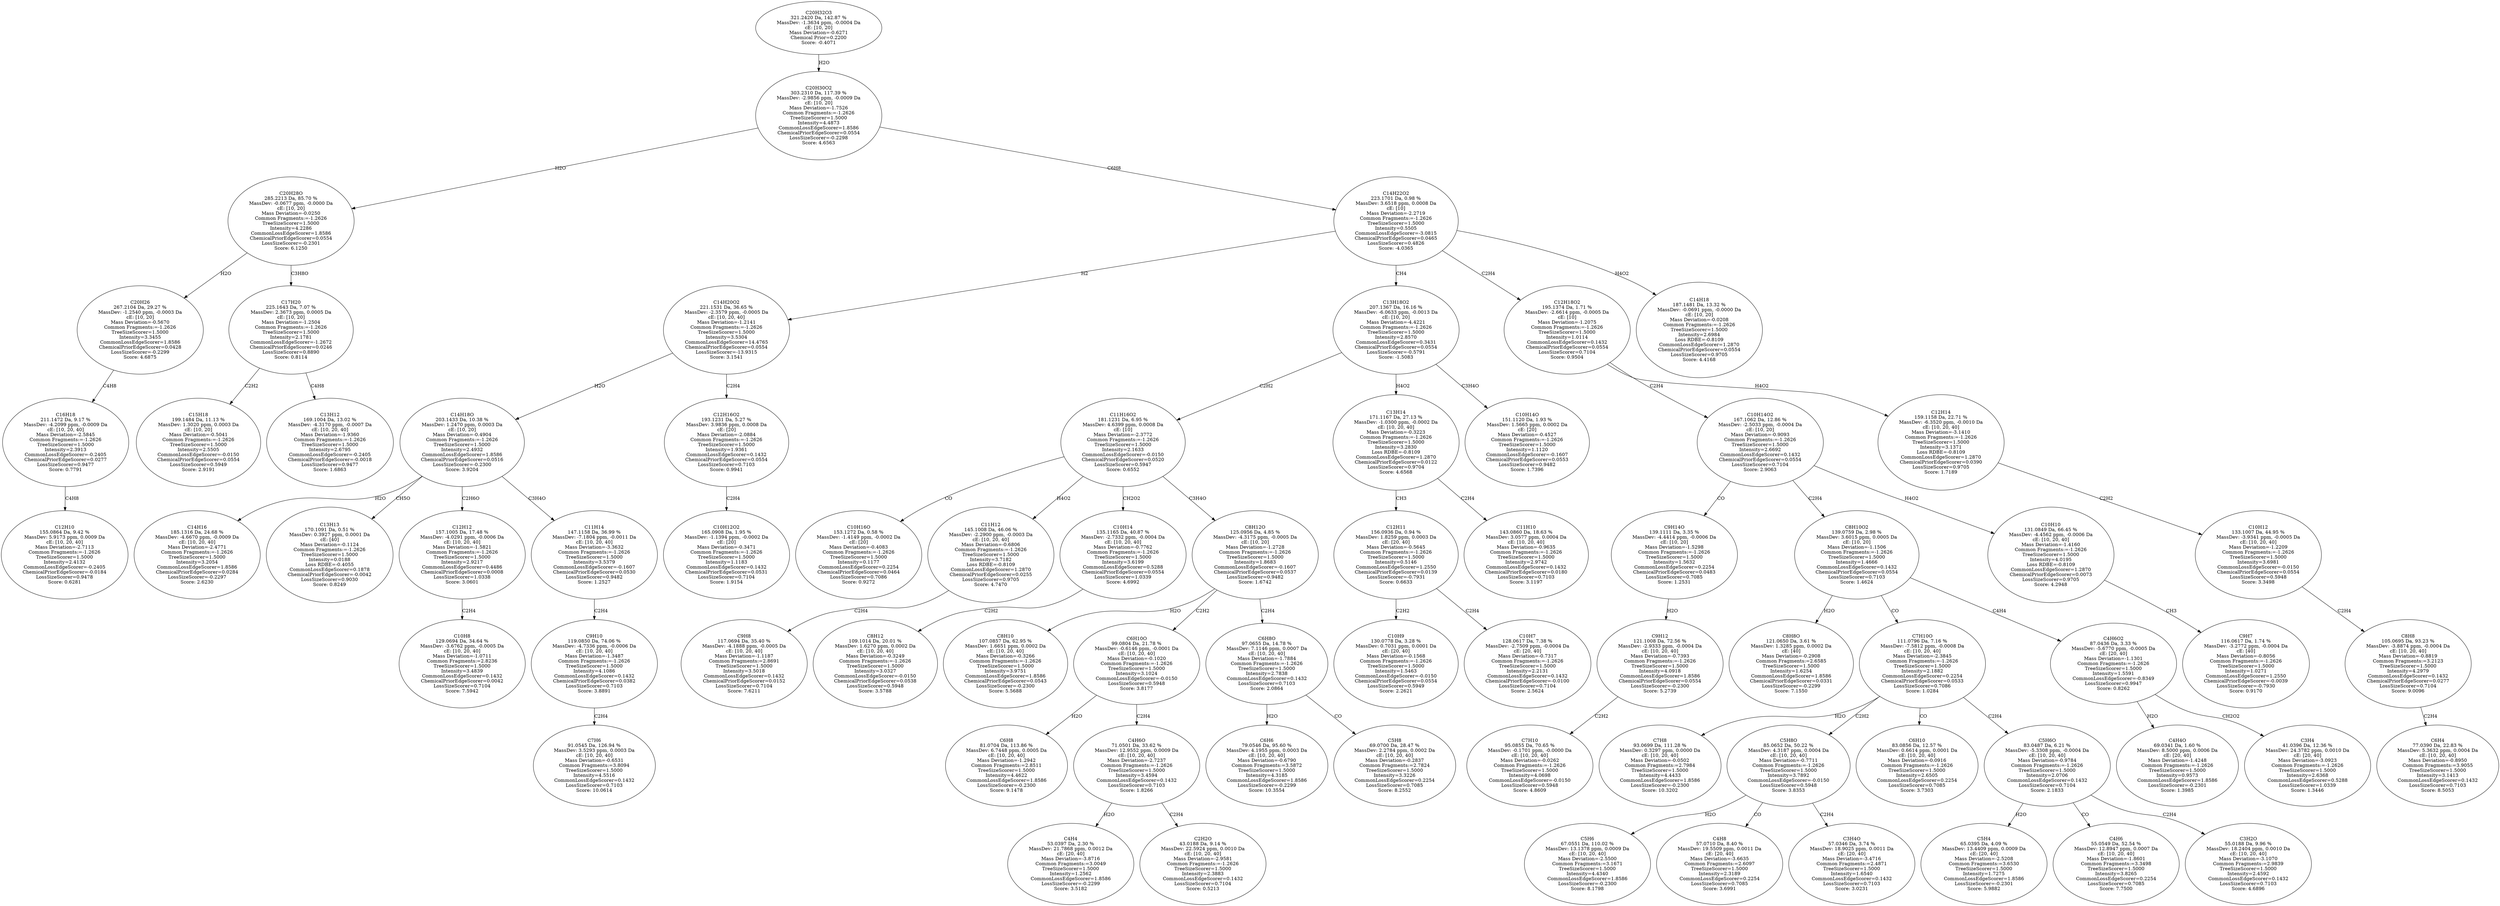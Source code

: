 strict digraph {
v1 [label="C12H10\n155.0864 Da, 9.42 %\nMassDev: 5.9173 ppm, 0.0009 Da\ncE: [10, 20, 40]\nMass Deviation=-2.7113\nCommon Fragments:=-1.2626\nTreeSizeScorer=1.5000\nIntensity=2.4132\nCommonLossEdgeScorer=-0.2405\nChemicalPriorEdgeScorer=-0.0184\nLossSizeScorer=0.9478\nScore: 0.6281"];
v2 [label="C16H18\n211.1472 Da, 9.17 %\nMassDev: -4.2099 ppm, -0.0009 Da\ncE: [10, 20, 40]\nMass Deviation=-2.5845\nCommon Fragments:=-1.2626\nTreeSizeScorer=1.5000\nIntensity=2.3913\nCommonLossEdgeScorer=-0.2405\nChemicalPriorEdgeScorer=0.0277\nLossSizeScorer=0.9477\nScore: 0.7791"];
v3 [label="C20H26\n267.2104 Da, 29.27 %\nMassDev: -1.2540 ppm, -0.0003 Da\ncE: [10, 20]\nMass Deviation=-0.5670\nCommon Fragments:=-1.2626\nTreeSizeScorer=1.5000\nIntensity=3.3455\nCommonLossEdgeScorer=1.8586\nChemicalPriorEdgeScorer=0.0428\nLossSizeScorer=-0.2299\nScore: 4.6875"];
v4 [label="C15H18\n199.1484 Da, 11.13 %\nMassDev: 1.3020 ppm, 0.0003 Da\ncE: [10, 20]\nMass Deviation=-0.5041\nCommon Fragments:=-1.2626\nTreeSizeScorer=1.5000\nIntensity=2.5505\nCommonLossEdgeScorer=-0.0150\nChemicalPriorEdgeScorer=0.0554\nLossSizeScorer=0.5949\nScore: 2.9191"];
v5 [label="C13H12\n169.1004 Da, 13.02 %\nMassDev: -4.3170 ppm, -0.0007 Da\ncE: [10, 20, 40]\nMass Deviation=-1.9360\nCommon Fragments:=-1.2626\nTreeSizeScorer=1.5000\nIntensity=2.6795\nCommonLossEdgeScorer=-0.2405\nChemicalPriorEdgeScorer=-0.0018\nLossSizeScorer=0.9477\nScore: 1.6863"];
v6 [label="C17H20\n225.1643 Da, 7.07 %\nMassDev: 2.3673 ppm, 0.0005 Da\ncE: [10, 20]\nMass Deviation=-1.2504\nCommon Fragments:=-1.2626\nTreeSizeScorer=1.5000\nIntensity=2.1781\nCommonLossEdgeScorer=-1.2672\nChemicalPriorEdgeScorer=0.0246\nLossSizeScorer=0.8890\nScore: 0.8114"];
v7 [label="C20H28O\n285.2213 Da, 85.70 %\nMassDev: -0.0677 ppm, -0.0000 Da\ncE: [10, 20]\nMass Deviation=-0.0250\nCommon Fragments:=-1.2626\nTreeSizeScorer=1.5000\nIntensity=4.2286\nCommonLossEdgeScorer=1.8586\nChemicalPriorEdgeScorer=0.0554\nLossSizeScorer=-0.2301\nScore: 6.1250"];
v8 [label="C14H16\n185.1316 Da, 24.68 %\nMassDev: -4.6670 ppm, -0.0009 Da\ncE: [10, 20, 40]\nMass Deviation=-2.4771\nCommon Fragments:=-1.2626\nTreeSizeScorer=1.5000\nIntensity=3.2054\nCommonLossEdgeScorer=1.8586\nChemicalPriorEdgeScorer=0.0284\nLossSizeScorer=-0.2297\nScore: 2.6230"];
v9 [label="C13H13\n170.1091 Da, 0.51 %\nMassDev: 0.3927 ppm, 0.0001 Da\ncE: [40]\nMass Deviation=-0.1124\nCommon Fragments:=-1.2626\nTreeSizeScorer=1.5000\nIntensity=0.0188\nLoss RDBE=-0.4055\nCommonLossEdgeScorer=0.1878\nChemicalPriorEdgeScorer=-0.0042\nLossSizeScorer=0.9030\nScore: 0.8249"];
v10 [label="C10H8\n129.0694 Da, 34.64 %\nMassDev: -3.6762 ppm, -0.0005 Da\ncE: [10, 20, 40]\nMass Deviation=-1.0711\nCommon Fragments:=2.8236\nTreeSizeScorer=1.5000\nIntensity=3.4839\nCommonLossEdgeScorer=0.1432\nChemicalPriorEdgeScorer=0.0042\nLossSizeScorer=0.7104\nScore: 7.5942"];
v11 [label="C12H12\n157.1005 Da, 17.48 %\nMassDev: -4.0291 ppm, -0.0006 Da\ncE: [10, 20, 40]\nMass Deviation=-1.5821\nCommon Fragments:=-1.2626\nTreeSizeScorer=1.5000\nIntensity=2.9217\nCommonLossEdgeScorer=0.4486\nChemicalPriorEdgeScorer=0.0008\nLossSizeScorer=1.0338\nScore: 3.0601"];
v12 [label="C7H6\n91.0545 Da, 126.94 %\nMassDev: 3.5293 ppm, 0.0003 Da\ncE: [10, 20, 40]\nMass Deviation=-0.6531\nCommon Fragments:=3.8094\nTreeSizeScorer=1.5000\nIntensity=4.5516\nCommonLossEdgeScorer=0.1432\nLossSizeScorer=0.7103\nScore: 10.0614"];
v13 [label="C9H10\n119.0850 Da, 74.06 %\nMassDev: -4.7336 ppm, -0.0006 Da\ncE: [10, 20, 40]\nMass Deviation=-1.3487\nCommon Fragments:=-1.2626\nTreeSizeScorer=1.5000\nIntensity=4.1086\nCommonLossEdgeScorer=0.1432\nChemicalPriorEdgeScorer=0.0382\nLossSizeScorer=0.7103\nScore: 3.8891"];
v14 [label="C11H14\n147.1158 Da, 36.99 %\nMassDev: -7.1804 ppm, -0.0011 Da\ncE: [10, 20, 40]\nMass Deviation=-3.3632\nCommon Fragments:=-1.2626\nTreeSizeScorer=1.5000\nIntensity=3.5379\nCommonLossEdgeScorer=-0.1607\nChemicalPriorEdgeScorer=0.0530\nLossSizeScorer=0.9482\nScore: 1.2527"];
v15 [label="C14H18O\n203.1433 Da, 10.38 %\nMassDev: 1.2470 ppm, 0.0003 Da\ncE: [10, 20]\nMass Deviation=-0.4904\nCommon Fragments:=-1.2626\nTreeSizeScorer=1.5000\nIntensity=2.4932\nCommonLossEdgeScorer=1.8586\nChemicalPriorEdgeScorer=0.0516\nLossSizeScorer=-0.2300\nScore: 3.9204"];
v16 [label="C10H12O2\n165.0908 Da, 1.95 %\nMassDev: -1.1394 ppm, -0.0002 Da\ncE: [20]\nMass Deviation=-0.3471\nCommon Fragments:=-1.2626\nTreeSizeScorer=1.5000\nIntensity=1.1183\nCommonLossEdgeScorer=0.1432\nChemicalPriorEdgeScorer=0.0531\nLossSizeScorer=0.7104\nScore: 1.9154"];
v17 [label="C12H16O2\n193.1231 Da, 5.27 %\nMassDev: 3.9836 ppm, 0.0008 Da\ncE: [20]\nMass Deviation=-2.0884\nCommon Fragments:=-1.2626\nTreeSizeScorer=1.5000\nIntensity=1.9361\nCommonLossEdgeScorer=0.1432\nChemicalPriorEdgeScorer=0.0554\nLossSizeScorer=0.7103\nScore: 0.9941"];
v18 [label="C14H20O2\n221.1531 Da, 36.65 %\nMassDev: -2.3579 ppm, -0.0005 Da\ncE: [10, 20, 40]\nMass Deviation=-1.2141\nCommon Fragments:=-1.2626\nTreeSizeScorer=1.5000\nIntensity=3.5304\nCommonLossEdgeScorer=14.4765\nChemicalPriorEdgeScorer=0.0554\nLossSizeScorer=-13.9315\nScore: 3.1541"];
v19 [label="C10H16O\n153.1272 Da, 0.58 %\nMassDev: -1.4149 ppm, -0.0002 Da\ncE: [20]\nMass Deviation=-0.4083\nCommon Fragments:=-1.2626\nTreeSizeScorer=1.5000\nIntensity=0.1177\nCommonLossEdgeScorer=0.2254\nChemicalPriorEdgeScorer=0.0464\nLossSizeScorer=0.7086\nScore: 0.9272"];
v20 [label="C9H8\n117.0694 Da, 35.40 %\nMassDev: -4.1888 ppm, -0.0005 Da\ncE: [10, 20, 40]\nMass Deviation=-1.1187\nCommon Fragments:=2.8691\nTreeSizeScorer=1.5000\nIntensity=3.5018\nCommonLossEdgeScorer=0.1432\nChemicalPriorEdgeScorer=0.0152\nLossSizeScorer=0.7104\nScore: 7.6211"];
v21 [label="C11H12\n145.1008 Da, 46.06 %\nMassDev: -2.2900 ppm, -0.0003 Da\ncE: [10, 20, 40]\nMass Deviation=-0.6806\nCommon Fragments:=-1.2626\nTreeSizeScorer=1.5000\nIntensity=3.7182\nLoss RDBE=-0.8109\nCommonLossEdgeScorer=1.2870\nChemicalPriorEdgeScorer=0.0255\nLossSizeScorer=0.9705\nScore: 4.7470"];
v22 [label="C8H12\n109.1014 Da, 20.01 %\nMassDev: 1.6270 ppm, 0.0002 Da\ncE: [10, 20, 40]\nMass Deviation=-0.3249\nCommon Fragments:=-1.2626\nTreeSizeScorer=1.5000\nIntensity=3.0327\nCommonLossEdgeScorer=-0.0150\nChemicalPriorEdgeScorer=0.0538\nLossSizeScorer=0.5948\nScore: 3.5788"];
v23 [label="C10H14\n135.1165 Da, 40.87 %\nMassDev: -2.7332 ppm, -0.0004 Da\ncE: [10, 20, 40]\nMass Deviation=-0.7762\nCommon Fragments:=-1.2626\nTreeSizeScorer=1.5000\nIntensity=3.6199\nCommonLossEdgeScorer=0.5288\nChemicalPriorEdgeScorer=0.0554\nLossSizeScorer=1.0339\nScore: 4.6992"];
v24 [label="C8H10\n107.0857 Da, 62.95 %\nMassDev: 1.6651 ppm, 0.0002 Da\ncE: [10, 20, 40]\nMass Deviation=-0.3266\nCommon Fragments:=-1.2626\nTreeSizeScorer=1.5000\nIntensity=3.9751\nCommonLossEdgeScorer=1.8586\nChemicalPriorEdgeScorer=0.0543\nLossSizeScorer=-0.2300\nScore: 5.5688"];
v25 [label="C6H8\n81.0704 Da, 113.86 %\nMassDev: 6.7448 ppm, 0.0005 Da\ncE: [10, 20, 40]\nMass Deviation=-1.2942\nCommon Fragments:=2.8511\nTreeSizeScorer=1.5000\nIntensity=4.4622\nCommonLossEdgeScorer=1.8586\nLossSizeScorer=-0.2300\nScore: 9.1478"];
v26 [label="C4H4\n53.0397 Da, 2.30 %\nMassDev: 21.7868 ppm, 0.0012 Da\ncE: [20, 40]\nMass Deviation=-3.8716\nCommon Fragments:=3.0049\nTreeSizeScorer=1.5000\nIntensity=1.2562\nCommonLossEdgeScorer=1.8586\nLossSizeScorer=-0.2299\nScore: 3.5182"];
v27 [label="C2H2O\n43.0188 Da, 9.14 %\nMassDev: 22.5924 ppm, 0.0010 Da\ncE: [10, 20, 40]\nMass Deviation=-2.9581\nCommon Fragments:=-1.2626\nTreeSizeScorer=1.5000\nIntensity=2.3883\nCommonLossEdgeScorer=0.1432\nLossSizeScorer=0.7104\nScore: 0.5213"];
v28 [label="C4H6O\n71.0501 Da, 33.62 %\nMassDev: 12.9552 ppm, 0.0009 Da\ncE: [10, 20, 40]\nMass Deviation=-2.7237\nCommon Fragments:=-1.2626\nTreeSizeScorer=1.5000\nIntensity=3.4594\nCommonLossEdgeScorer=0.1432\nLossSizeScorer=0.7103\nScore: 1.8266"];
v29 [label="C6H10O\n99.0804 Da, 21.78 %\nMassDev: -0.6146 ppm, -0.0001 Da\ncE: [10, 20, 40]\nMass Deviation=-0.1020\nCommon Fragments:=-1.2626\nTreeSizeScorer=1.5000\nIntensity=3.1024\nCommonLossEdgeScorer=-0.0150\nLossSizeScorer=0.5948\nScore: 3.8177"];
v30 [label="C6H6\n79.0546 Da, 95.60 %\nMassDev: 4.1955 ppm, 0.0003 Da\ncE: [10, 20, 40]\nMass Deviation=-0.6790\nCommon Fragments:=3.5872\nTreeSizeScorer=1.5000\nIntensity=4.3185\nCommonLossEdgeScorer=1.8586\nLossSizeScorer=-0.2299\nScore: 10.3554"];
v31 [label="C5H8\n69.0700 Da, 28.47 %\nMassDev: 2.2784 ppm, 0.0002 Da\ncE: [10, 20, 40]\nMass Deviation=-0.2837\nCommon Fragments:=2.7824\nTreeSizeScorer=1.5000\nIntensity=3.3226\nCommonLossEdgeScorer=0.2254\nLossSizeScorer=0.7085\nScore: 8.2552"];
v32 [label="C6H8O\n97.0655 Da, 14.78 %\nMassDev: 7.1146 ppm, 0.0007 Da\ncE: [10, 20, 40]\nMass Deviation=-1.7884\nCommon Fragments:=-1.2626\nTreeSizeScorer=1.5000\nIntensity=2.7838\nCommonLossEdgeScorer=0.1432\nLossSizeScorer=0.7103\nScore: 2.0864"];
v33 [label="C8H12O\n125.0956 Da, 4.85 %\nMassDev: -4.3175 ppm, -0.0005 Da\ncE: [10, 20]\nMass Deviation=-1.2728\nCommon Fragments:=-1.2626\nTreeSizeScorer=1.5000\nIntensity=1.8683\nCommonLossEdgeScorer=-0.1607\nChemicalPriorEdgeScorer=0.0537\nLossSizeScorer=0.9482\nScore: 1.6742"];
v34 [label="C11H16O2\n181.1231 Da, 6.95 %\nMassDev: 4.6399 ppm, 0.0008 Da\ncE: [10]\nMass Deviation=-2.3772\nCommon Fragments:=-1.2626\nTreeSizeScorer=1.5000\nIntensity=2.1633\nCommonLossEdgeScorer=-0.0150\nChemicalPriorEdgeScorer=0.0520\nLossSizeScorer=0.5947\nScore: 0.6552"];
v35 [label="C10H9\n130.0778 Da, 3.28 %\nMassDev: 0.7031 ppm, 0.0001 Da\ncE: [20, 40]\nMass Deviation=-0.1568\nCommon Fragments:=-1.2626\nTreeSizeScorer=1.5000\nIntensity=1.5463\nCommonLossEdgeScorer=-0.0150\nChemicalPriorEdgeScorer=0.0554\nLossSizeScorer=0.5949\nScore: 2.2621"];
v36 [label="C10H7\n128.0617 Da, 7.38 %\nMassDev: -2.7509 ppm, -0.0004 Da\ncE: [20, 40]\nMass Deviation=-0.7317\nCommon Fragments:=-1.2626\nTreeSizeScorer=1.5000\nIntensity=2.2131\nCommonLossEdgeScorer=0.1432\nChemicalPriorEdgeScorer=-0.0100\nLossSizeScorer=0.7104\nScore: 2.5624"];
v37 [label="C12H11\n156.0936 Da, 0.94 %\nMassDev: 1.8259 ppm, 0.0003 Da\ncE: [20, 40]\nMass Deviation=-0.5645\nCommon Fragments:=-1.2626\nTreeSizeScorer=1.5000\nIntensity=0.5146\nCommonLossEdgeScorer=1.2550\nChemicalPriorEdgeScorer=0.0139\nLossSizeScorer=-0.7931\nScore: 0.6633"];
v38 [label="C11H10\n143.0860 Da, 18.63 %\nMassDev: 3.0577 ppm, 0.0004 Da\ncE: [10, 20, 40]\nMass Deviation=-0.9635\nCommon Fragments:=-1.2626\nTreeSizeScorer=1.5000\nIntensity=2.9742\nCommonLossEdgeScorer=0.1432\nChemicalPriorEdgeScorer=0.0180\nLossSizeScorer=0.7103\nScore: 3.1197"];
v39 [label="C13H14\n171.1167 Da, 27.13 %\nMassDev: -1.0300 ppm, -0.0002 Da\ncE: [10, 20, 40]\nMass Deviation=-0.3223\nCommon Fragments:=-1.2626\nTreeSizeScorer=1.5000\nIntensity=3.2830\nLoss RDBE=-0.8109\nCommonLossEdgeScorer=1.2870\nChemicalPriorEdgeScorer=0.0122\nLossSizeScorer=0.9704\nScore: 4.6568"];
v40 [label="C10H14O\n151.1120 Da, 1.93 %\nMassDev: 1.5665 ppm, 0.0002 Da\ncE: [20]\nMass Deviation=-0.4527\nCommon Fragments:=-1.2626\nTreeSizeScorer=1.5000\nIntensity=1.1120\nCommonLossEdgeScorer=-0.1607\nChemicalPriorEdgeScorer=0.0553\nLossSizeScorer=0.9482\nScore: 1.7396"];
v41 [label="C13H18O2\n207.1367 Da, 16.16 %\nMassDev: -6.0633 ppm, -0.0013 Da\ncE: [10, 20]\nMass Deviation=-4.4221\nCommon Fragments:=-1.2626\nTreeSizeScorer=1.5000\nIntensity=2.8570\nCommonLossEdgeScorer=0.3431\nChemicalPriorEdgeScorer=0.0554\nLossSizeScorer=-0.5791\nScore: -1.5083"];
v42 [label="C7H10\n95.0855 Da, 70.65 %\nMassDev: -0.1701 ppm, -0.0000 Da\ncE: [10, 20, 40]\nMass Deviation=-0.0262\nCommon Fragments:=-1.2626\nTreeSizeScorer=1.5000\nIntensity=4.0698\nCommonLossEdgeScorer=-0.0150\nLossSizeScorer=0.5948\nScore: 4.8609"];
v43 [label="C9H12\n121.1008 Da, 72.56 %\nMassDev: -2.9333 ppm, -0.0004 Da\ncE: [10, 20, 40]\nMass Deviation=-0.7393\nCommon Fragments:=-1.2626\nTreeSizeScorer=1.5000\nIntensity=4.0918\nCommonLossEdgeScorer=1.8586\nChemicalPriorEdgeScorer=0.0554\nLossSizeScorer=-0.2300\nScore: 5.2739"];
v44 [label="C9H14O\n139.1111 Da, 3.35 %\nMassDev: -4.4414 ppm, -0.0006 Da\ncE: [10, 20]\nMass Deviation=-1.5298\nCommon Fragments:=-1.2626\nTreeSizeScorer=1.5000\nIntensity=1.5632\nCommonLossEdgeScorer=0.2254\nChemicalPriorEdgeScorer=0.0483\nLossSizeScorer=0.7085\nScore: 1.2531"];
v45 [label="C8H8O\n121.0650 Da, 3.61 %\nMassDev: 1.3285 ppm, 0.0002 Da\ncE: [40]\nMass Deviation=-0.2908\nCommon Fragments:=2.6585\nTreeSizeScorer=1.5000\nIntensity=1.6254\nCommonLossEdgeScorer=1.8586\nChemicalPriorEdgeScorer=0.0331\nLossSizeScorer=-0.2299\nScore: 7.1550"];
v46 [label="C7H8\n93.0699 Da, 111.28 %\nMassDev: 0.3297 ppm, 0.0000 Da\ncE: [10, 20, 40]\nMass Deviation=-0.0502\nCommon Fragments:=2.7984\nTreeSizeScorer=1.5000\nIntensity=4.4433\nCommonLossEdgeScorer=1.8586\nLossSizeScorer=-0.2300\nScore: 10.3202"];
v47 [label="C5H6\n67.0551 Da, 110.02 %\nMassDev: 13.1378 ppm, 0.0009 Da\ncE: [10, 20, 40]\nMass Deviation=-2.5500\nCommon Fragments:=3.1671\nTreeSizeScorer=1.5000\nIntensity=4.4340\nCommonLossEdgeScorer=1.8586\nLossSizeScorer=-0.2300\nScore: 8.1798"];
v48 [label="C4H8\n57.0710 Da, 8.40 %\nMassDev: 19.5509 ppm, 0.0011 Da\ncE: [20, 40]\nMass Deviation=-3.6635\nCommon Fragments:=2.6097\nTreeSizeScorer=1.5000\nIntensity=2.3189\nCommonLossEdgeScorer=0.2254\nLossSizeScorer=0.7085\nScore: 3.6991"];
v49 [label="C3H4O\n57.0346 Da, 3.74 %\nMassDev: 18.9025 ppm, 0.0011 Da\ncE: [20, 40]\nMass Deviation=-3.4716\nCommon Fragments:=2.4871\nTreeSizeScorer=1.5000\nIntensity=1.6540\nCommonLossEdgeScorer=0.1432\nLossSizeScorer=0.7103\nScore: 3.0231"];
v50 [label="C5H8O\n85.0652 Da, 50.22 %\nMassDev: 4.3187 ppm, 0.0004 Da\ncE: [10, 20, 40]\nMass Deviation=-0.7711\nCommon Fragments:=-1.2626\nTreeSizeScorer=1.5000\nIntensity=3.7892\nCommonLossEdgeScorer=-0.0150\nLossSizeScorer=0.5948\nScore: 3.8353"];
v51 [label="C6H10\n83.0856 Da, 12.57 %\nMassDev: 0.6614 ppm, 0.0001 Da\ncE: [10, 20, 40]\nMass Deviation=-0.0916\nCommon Fragments:=-1.2626\nTreeSizeScorer=1.5000\nIntensity=2.6505\nCommonLossEdgeScorer=0.2254\nLossSizeScorer=0.7085\nScore: 3.7303"];
v52 [label="C5H4\n65.0395 Da, 4.09 %\nMassDev: 13.4409 ppm, 0.0009 Da\ncE: [20, 40]\nMass Deviation=-2.5208\nCommon Fragments:=3.6530\nTreeSizeScorer=1.5000\nIntensity=1.7275\nCommonLossEdgeScorer=1.8586\nLossSizeScorer=-0.2301\nScore: 5.9882"];
v53 [label="C4H6\n55.0549 Da, 52.54 %\nMassDev: 12.8947 ppm, 0.0007 Da\ncE: [10, 20, 40]\nMass Deviation=-1.8601\nCommon Fragments:=3.3498\nTreeSizeScorer=1.5000\nIntensity=3.8265\nCommonLossEdgeScorer=0.2254\nLossSizeScorer=0.7085\nScore: 7.7500"];
v54 [label="C3H2O\n55.0188 Da, 9.96 %\nMassDev: 18.2404 ppm, 0.0010 Da\ncE: [10, 20, 40]\nMass Deviation=-3.1070\nCommon Fragments:=2.9839\nTreeSizeScorer=1.5000\nIntensity=2.4592\nCommonLossEdgeScorer=0.1432\nLossSizeScorer=0.7103\nScore: 4.6896"];
v55 [label="C5H6O\n83.0487 Da, 6.21 %\nMassDev: -5.3308 ppm, -0.0004 Da\ncE: [10, 20, 40]\nMass Deviation=-0.9784\nCommon Fragments:=-1.2626\nTreeSizeScorer=1.5000\nIntensity=2.0706\nCommonLossEdgeScorer=0.1432\nLossSizeScorer=0.7104\nScore: 2.1833"];
v56 [label="C7H10O\n111.0796 Da, 7.16 %\nMassDev: -7.5812 ppm, -0.0008 Da\ncE: [10, 20, 40]\nMass Deviation=-2.3845\nCommon Fragments:=-1.2626\nTreeSizeScorer=1.5000\nIntensity=2.1882\nCommonLossEdgeScorer=0.2254\nChemicalPriorEdgeScorer=0.0533\nLossSizeScorer=0.7086\nScore: 1.0284"];
v57 [label="C4H4O\n69.0341 Da, 1.60 %\nMassDev: 8.5000 ppm, 0.0006 Da\ncE: [20, 40]\nMass Deviation=-1.4248\nCommon Fragments:=-1.2626\nTreeSizeScorer=1.5000\nIntensity=0.9573\nCommonLossEdgeScorer=1.8586\nLossSizeScorer=-0.2301\nScore: 1.3985"];
v58 [label="C3H4\n41.0396 Da, 12.36 %\nMassDev: 24.3782 ppm, 0.0010 Da\ncE: [20, 40]\nMass Deviation=-3.0923\nCommon Fragments:=-1.2626\nTreeSizeScorer=1.5000\nIntensity=2.6368\nCommonLossEdgeScorer=0.5288\nLossSizeScorer=1.0339\nScore: 1.3446"];
v59 [label="C4H6O2\n87.0436 Da, 3.33 %\nMassDev: -5.6770 ppm, -0.0005 Da\ncE: [20, 40]\nMass Deviation=-1.1301\nCommon Fragments:=-1.2626\nTreeSizeScorer=1.5000\nIntensity=1.5591\nCommonLossEdgeScorer=-0.8349\nLossSizeScorer=0.9947\nScore: 0.8262"];
v60 [label="C8H10O2\n139.0759 Da, 2.98 %\nMassDev: 3.6015 ppm, 0.0005 Da\ncE: [10, 20]\nMass Deviation=-1.1506\nCommon Fragments:=-1.2626\nTreeSizeScorer=1.5000\nIntensity=1.4666\nCommonLossEdgeScorer=0.1432\nChemicalPriorEdgeScorer=0.0554\nLossSizeScorer=0.7103\nScore: 1.4624"];
v61 [label="C9H7\n116.0617 Da, 1.74 %\nMassDev: -3.2772 ppm, -0.0004 Da\ncE: [40]\nMass Deviation=-0.8056\nCommon Fragments:=-1.2626\nTreeSizeScorer=1.5000\nIntensity=1.0271\nCommonLossEdgeScorer=1.2550\nChemicalPriorEdgeScorer=-0.0039\nLossSizeScorer=-0.7930\nScore: 0.9170"];
v62 [label="C10H10\n131.0849 Da, 66.45 %\nMassDev: -4.4562 ppm, -0.0006 Da\ncE: [10, 20, 40]\nMass Deviation=-1.4160\nCommon Fragments:=-1.2626\nTreeSizeScorer=1.5000\nIntensity=4.0195\nLoss RDBE=-0.8109\nCommonLossEdgeScorer=1.2870\nChemicalPriorEdgeScorer=0.0073\nLossSizeScorer=0.9705\nScore: 4.2948"];
v63 [label="C10H14O2\n167.1062 Da, 12.86 %\nMassDev: -2.5033 ppm, -0.0004 Da\ncE: [10, 20]\nMass Deviation=-0.9093\nCommon Fragments:=-1.2626\nTreeSizeScorer=1.5000\nIntensity=2.6692\nCommonLossEdgeScorer=0.1432\nChemicalPriorEdgeScorer=0.0554\nLossSizeScorer=0.7104\nScore: 2.9063"];
v64 [label="C6H4\n77.0390 Da, 22.83 %\nMassDev: 5.3632 ppm, 0.0004 Da\ncE: [10, 20, 40]\nMass Deviation=-0.8950\nCommon Fragments:=3.9055\nTreeSizeScorer=1.5000\nIntensity=3.1413\nCommonLossEdgeScorer=0.1432\nLossSizeScorer=0.7103\nScore: 8.5053"];
v65 [label="C8H8\n105.0695 Da, 93.23 %\nMassDev: -3.8874 ppm, -0.0004 Da\ncE: [10, 20, 40]\nMass Deviation=-0.8819\nCommon Fragments:=3.2123\nTreeSizeScorer=1.5000\nIntensity=4.2979\nCommonLossEdgeScorer=0.1432\nChemicalPriorEdgeScorer=0.0277\nLossSizeScorer=0.7104\nScore: 9.0096"];
v66 [label="C10H12\n133.1007 Da, 44.95 %\nMassDev: -3.9341 ppm, -0.0005 Da\ncE: [10, 20, 40]\nMass Deviation=-1.2209\nCommon Fragments:=-1.2626\nTreeSizeScorer=1.5000\nIntensity=3.6981\nCommonLossEdgeScorer=-0.0150\nChemicalPriorEdgeScorer=0.0554\nLossSizeScorer=0.5948\nScore: 3.3498"];
v67 [label="C12H14\n159.1158 Da, 22.71 %\nMassDev: -6.3520 ppm, -0.0010 Da\ncE: [10, 20, 40]\nMass Deviation=-3.1410\nCommon Fragments:=-1.2626\nTreeSizeScorer=1.5000\nIntensity=3.1371\nLoss RDBE=-0.8109\nCommonLossEdgeScorer=1.2870\nChemicalPriorEdgeScorer=0.0390\nLossSizeScorer=0.9705\nScore: 1.7189"];
v68 [label="C12H18O2\n195.1374 Da, 1.71 %\nMassDev: -2.6614 ppm, -0.0005 Da\ncE: [10]\nMass Deviation=-1.2075\nCommon Fragments:=-1.2626\nTreeSizeScorer=1.5000\nIntensity=1.0114\nCommonLossEdgeScorer=0.1432\nChemicalPriorEdgeScorer=0.0554\nLossSizeScorer=0.7104\nScore: 0.9504"];
v69 [label="C14H18\n187.1481 Da, 13.32 %\nMassDev: -0.0691 ppm, -0.0000 Da\ncE: [10, 20]\nMass Deviation=-0.0208\nCommon Fragments:=-1.2626\nTreeSizeScorer=1.5000\nIntensity=2.6984\nLoss RDBE=-0.8109\nCommonLossEdgeScorer=1.2870\nChemicalPriorEdgeScorer=0.0554\nLossSizeScorer=0.9705\nScore: 4.4168"];
v70 [label="C14H22O2\n223.1701 Da, 0.98 %\nMassDev: 3.6518 ppm, 0.0008 Da\ncE: [10]\nMass Deviation=-2.2719\nCommon Fragments:=-1.2626\nTreeSizeScorer=1.5000\nIntensity=0.5505\nCommonLossEdgeScorer=-3.0815\nChemicalPriorEdgeScorer=0.0465\nLossSizeScorer=0.4826\nScore: -4.0365"];
v71 [label="C20H30O2\n303.2310 Da, 117.39 %\nMassDev: -2.9856 ppm, -0.0009 Da\ncE: [10, 20]\nMass Deviation=-1.7526\nCommon Fragments:=-1.2626\nTreeSizeScorer=1.5000\nIntensity=4.4873\nCommonLossEdgeScorer=1.8586\nChemicalPriorEdgeScorer=0.0554\nLossSizeScorer=-0.2298\nScore: 4.6563"];
v72 [label="C20H32O3\n321.2420 Da, 142.87 %\nMassDev: -1.3634 ppm, -0.0004 Da\ncE: [10, 20]\nMass Deviation=-0.6271\nChemical Prior=0.2200\nScore: -0.4071"];
v2 -> v1 [label="C4H8"];
v3 -> v2 [label="C4H8"];
v7 -> v3 [label="H2O"];
v6 -> v4 [label="C2H2"];
v6 -> v5 [label="C4H8"];
v7 -> v6 [label="C3H8O"];
v71 -> v7 [label="H2O"];
v15 -> v8 [label="H2O"];
v15 -> v9 [label="CH5O"];
v11 -> v10 [label="C2H4"];
v15 -> v11 [label="C2H6O"];
v13 -> v12 [label="C2H4"];
v14 -> v13 [label="C2H4"];
v15 -> v14 [label="C3H4O"];
v18 -> v15 [label="H2O"];
v17 -> v16 [label="C2H4"];
v18 -> v17 [label="C2H4"];
v70 -> v18 [label="H2"];
v34 -> v19 [label="CO"];
v21 -> v20 [label="C2H4"];
v34 -> v21 [label="H4O2"];
v23 -> v22 [label="C2H2"];
v34 -> v23 [label="CH2O2"];
v33 -> v24 [label="H2O"];
v29 -> v25 [label="H2O"];
v28 -> v26 [label="H2O"];
v28 -> v27 [label="C2H4"];
v29 -> v28 [label="C2H4"];
v33 -> v29 [label="C2H2"];
v32 -> v30 [label="H2O"];
v32 -> v31 [label="CO"];
v33 -> v32 [label="C2H4"];
v34 -> v33 [label="C3H4O"];
v41 -> v34 [label="C2H2"];
v37 -> v35 [label="C2H2"];
v37 -> v36 [label="C2H4"];
v39 -> v37 [label="CH3"];
v39 -> v38 [label="C2H4"];
v41 -> v39 [label="H4O2"];
v41 -> v40 [label="C3H4O"];
v70 -> v41 [label="CH4"];
v43 -> v42 [label="C2H2"];
v44 -> v43 [label="H2O"];
v63 -> v44 [label="CO"];
v60 -> v45 [label="H2O"];
v56 -> v46 [label="H2O"];
v50 -> v47 [label="H2O"];
v50 -> v48 [label="CO"];
v50 -> v49 [label="C2H4"];
v56 -> v50 [label="C2H2"];
v56 -> v51 [label="CO"];
v55 -> v52 [label="H2O"];
v55 -> v53 [label="CO"];
v55 -> v54 [label="C2H4"];
v56 -> v55 [label="C2H4"];
v60 -> v56 [label="CO"];
v59 -> v57 [label="H2O"];
v59 -> v58 [label="CH2O2"];
v60 -> v59 [label="C4H4"];
v63 -> v60 [label="C2H4"];
v62 -> v61 [label="CH3"];
v63 -> v62 [label="H4O2"];
v68 -> v63 [label="C2H4"];
v65 -> v64 [label="C2H4"];
v66 -> v65 [label="C2H4"];
v67 -> v66 [label="C2H2"];
v68 -> v67 [label="H4O2"];
v70 -> v68 [label="C2H4"];
v70 -> v69 [label="H4O2"];
v71 -> v70 [label="C6H8"];
v72 -> v71 [label="H2O"];
}